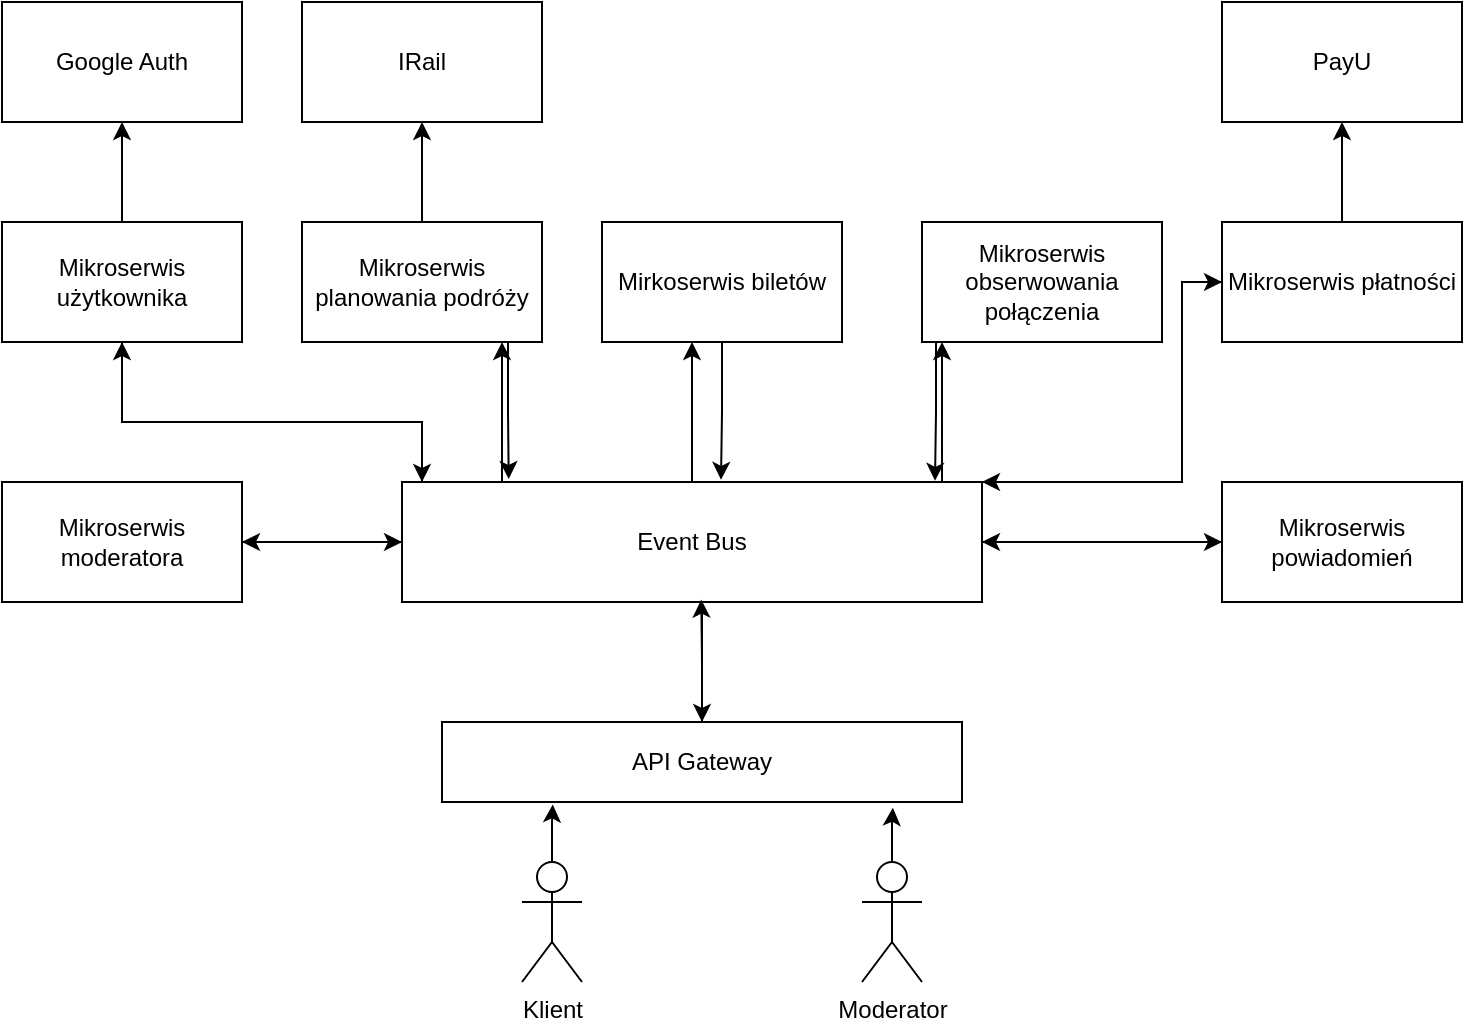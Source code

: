 <mxfile version="24.2.0" type="device">
  <diagram name="Strona-1" id="chwupLY-iqyhIkGndXDU">
    <mxGraphModel dx="1077" dy="588" grid="1" gridSize="10" guides="1" tooltips="1" connect="1" arrows="1" fold="1" page="1" pageScale="1" pageWidth="827" pageHeight="1169" math="0" shadow="0">
      <root>
        <mxCell id="0" />
        <mxCell id="1" parent="0" />
        <mxCell id="S7VWysIYLgOH9C1Hl6aY-20" style="edgeStyle=orthogonalEdgeStyle;rounded=0;orthogonalLoop=1;jettySize=auto;html=1;" edge="1" parent="1" source="S7VWysIYLgOH9C1Hl6aY-1" target="S7VWysIYLgOH9C1Hl6aY-8">
          <mxGeometry relative="1" as="geometry" />
        </mxCell>
        <mxCell id="S7VWysIYLgOH9C1Hl6aY-21" style="edgeStyle=orthogonalEdgeStyle;rounded=0;orthogonalLoop=1;jettySize=auto;html=1;entryX=0;entryY=0.5;entryDx=0;entryDy=0;" edge="1" parent="1" source="S7VWysIYLgOH9C1Hl6aY-1" target="S7VWysIYLgOH9C1Hl6aY-6">
          <mxGeometry relative="1" as="geometry">
            <Array as="points">
              <mxPoint x="650" y="360" />
              <mxPoint x="650" y="260" />
            </Array>
          </mxGeometry>
        </mxCell>
        <mxCell id="S7VWysIYLgOH9C1Hl6aY-23" style="edgeStyle=orthogonalEdgeStyle;rounded=0;orthogonalLoop=1;jettySize=auto;html=1;" edge="1" parent="1" source="S7VWysIYLgOH9C1Hl6aY-1" target="S7VWysIYLgOH9C1Hl6aY-5">
          <mxGeometry relative="1" as="geometry">
            <Array as="points">
              <mxPoint x="530" y="310" />
              <mxPoint x="530" y="310" />
            </Array>
          </mxGeometry>
        </mxCell>
        <mxCell id="S7VWysIYLgOH9C1Hl6aY-24" style="edgeStyle=orthogonalEdgeStyle;rounded=0;orthogonalLoop=1;jettySize=auto;html=1;" edge="1" parent="1" source="S7VWysIYLgOH9C1Hl6aY-1" target="S7VWysIYLgOH9C1Hl6aY-4">
          <mxGeometry relative="1" as="geometry">
            <Array as="points">
              <mxPoint x="405" y="310" />
              <mxPoint x="405" y="310" />
            </Array>
          </mxGeometry>
        </mxCell>
        <mxCell id="S7VWysIYLgOH9C1Hl6aY-25" style="edgeStyle=orthogonalEdgeStyle;rounded=0;orthogonalLoop=1;jettySize=auto;html=1;" edge="1" parent="1" source="S7VWysIYLgOH9C1Hl6aY-1" target="S7VWysIYLgOH9C1Hl6aY-3">
          <mxGeometry relative="1" as="geometry">
            <Array as="points">
              <mxPoint x="310" y="310" />
              <mxPoint x="310" y="310" />
            </Array>
          </mxGeometry>
        </mxCell>
        <mxCell id="S7VWysIYLgOH9C1Hl6aY-26" style="edgeStyle=orthogonalEdgeStyle;rounded=0;orthogonalLoop=1;jettySize=auto;html=1;" edge="1" parent="1" source="S7VWysIYLgOH9C1Hl6aY-1" target="S7VWysIYLgOH9C1Hl6aY-9">
          <mxGeometry relative="1" as="geometry" />
        </mxCell>
        <mxCell id="S7VWysIYLgOH9C1Hl6aY-27" style="edgeStyle=orthogonalEdgeStyle;rounded=0;orthogonalLoop=1;jettySize=auto;html=1;" edge="1" parent="1" source="S7VWysIYLgOH9C1Hl6aY-1" target="S7VWysIYLgOH9C1Hl6aY-2">
          <mxGeometry relative="1" as="geometry">
            <Array as="points">
              <mxPoint x="270" y="330" />
              <mxPoint x="120" y="330" />
            </Array>
          </mxGeometry>
        </mxCell>
        <mxCell id="S7VWysIYLgOH9C1Hl6aY-35" style="edgeStyle=orthogonalEdgeStyle;rounded=0;orthogonalLoop=1;jettySize=auto;html=1;" edge="1" parent="1" source="S7VWysIYLgOH9C1Hl6aY-1" target="S7VWysIYLgOH9C1Hl6aY-34">
          <mxGeometry relative="1" as="geometry">
            <Array as="points">
              <mxPoint x="410" y="440" />
              <mxPoint x="410" y="440" />
            </Array>
          </mxGeometry>
        </mxCell>
        <mxCell id="S7VWysIYLgOH9C1Hl6aY-1" value="Event Bus" style="rounded=0;whiteSpace=wrap;html=1;" vertex="1" parent="1">
          <mxGeometry x="260" y="360" width="290" height="60" as="geometry" />
        </mxCell>
        <mxCell id="S7VWysIYLgOH9C1Hl6aY-13" style="edgeStyle=orthogonalEdgeStyle;rounded=0;orthogonalLoop=1;jettySize=auto;html=1;" edge="1" parent="1" source="S7VWysIYLgOH9C1Hl6aY-2" target="S7VWysIYLgOH9C1Hl6aY-1">
          <mxGeometry relative="1" as="geometry">
            <Array as="points">
              <mxPoint x="120" y="330" />
              <mxPoint x="270" y="330" />
            </Array>
          </mxGeometry>
        </mxCell>
        <mxCell id="S7VWysIYLgOH9C1Hl6aY-30" style="edgeStyle=orthogonalEdgeStyle;rounded=0;orthogonalLoop=1;jettySize=auto;html=1;entryX=0.5;entryY=1;entryDx=0;entryDy=0;" edge="1" parent="1" source="S7VWysIYLgOH9C1Hl6aY-2" target="S7VWysIYLgOH9C1Hl6aY-28">
          <mxGeometry relative="1" as="geometry" />
        </mxCell>
        <mxCell id="S7VWysIYLgOH9C1Hl6aY-2" value="Mikroserwis użytkownika" style="rounded=0;whiteSpace=wrap;html=1;" vertex="1" parent="1">
          <mxGeometry x="60" y="230" width="120" height="60" as="geometry" />
        </mxCell>
        <mxCell id="S7VWysIYLgOH9C1Hl6aY-33" style="edgeStyle=orthogonalEdgeStyle;rounded=0;orthogonalLoop=1;jettySize=auto;html=1;entryX=0.5;entryY=1;entryDx=0;entryDy=0;" edge="1" parent="1" source="S7VWysIYLgOH9C1Hl6aY-3" target="S7VWysIYLgOH9C1Hl6aY-32">
          <mxGeometry relative="1" as="geometry" />
        </mxCell>
        <mxCell id="S7VWysIYLgOH9C1Hl6aY-3" value="Mikroserwis planowania podróży" style="rounded=0;whiteSpace=wrap;html=1;" vertex="1" parent="1">
          <mxGeometry x="210" y="230" width="120" height="60" as="geometry" />
        </mxCell>
        <mxCell id="S7VWysIYLgOH9C1Hl6aY-4" value="Mirkoserwis biletów" style="rounded=0;whiteSpace=wrap;html=1;" vertex="1" parent="1">
          <mxGeometry x="360" y="230" width="120" height="60" as="geometry" />
        </mxCell>
        <mxCell id="S7VWysIYLgOH9C1Hl6aY-5" value="Mikroserwis obserwowania połączenia" style="rounded=0;whiteSpace=wrap;html=1;" vertex="1" parent="1">
          <mxGeometry x="520" y="230" width="120" height="60" as="geometry" />
        </mxCell>
        <mxCell id="S7VWysIYLgOH9C1Hl6aY-18" style="edgeStyle=orthogonalEdgeStyle;rounded=0;orthogonalLoop=1;jettySize=auto;html=1;" edge="1" parent="1" source="S7VWysIYLgOH9C1Hl6aY-6" target="S7VWysIYLgOH9C1Hl6aY-1">
          <mxGeometry relative="1" as="geometry">
            <Array as="points">
              <mxPoint x="650" y="260" />
              <mxPoint x="650" y="360" />
            </Array>
          </mxGeometry>
        </mxCell>
        <mxCell id="S7VWysIYLgOH9C1Hl6aY-31" style="edgeStyle=orthogonalEdgeStyle;rounded=0;orthogonalLoop=1;jettySize=auto;html=1;entryX=0.5;entryY=1;entryDx=0;entryDy=0;" edge="1" parent="1" source="S7VWysIYLgOH9C1Hl6aY-6" target="S7VWysIYLgOH9C1Hl6aY-29">
          <mxGeometry relative="1" as="geometry" />
        </mxCell>
        <mxCell id="S7VWysIYLgOH9C1Hl6aY-6" value="Mikroserwis płatności" style="rounded=0;whiteSpace=wrap;html=1;" vertex="1" parent="1">
          <mxGeometry x="670" y="230" width="120" height="60" as="geometry" />
        </mxCell>
        <mxCell id="S7VWysIYLgOH9C1Hl6aY-19" style="edgeStyle=orthogonalEdgeStyle;rounded=0;orthogonalLoop=1;jettySize=auto;html=1;entryX=1;entryY=0.5;entryDx=0;entryDy=0;" edge="1" parent="1" source="S7VWysIYLgOH9C1Hl6aY-8" target="S7VWysIYLgOH9C1Hl6aY-1">
          <mxGeometry relative="1" as="geometry" />
        </mxCell>
        <mxCell id="S7VWysIYLgOH9C1Hl6aY-8" value="Mikroserwis powiadomień" style="rounded=0;whiteSpace=wrap;html=1;" vertex="1" parent="1">
          <mxGeometry x="670" y="360" width="120" height="60" as="geometry" />
        </mxCell>
        <mxCell id="S7VWysIYLgOH9C1Hl6aY-12" style="edgeStyle=orthogonalEdgeStyle;rounded=0;orthogonalLoop=1;jettySize=auto;html=1;" edge="1" parent="1" source="S7VWysIYLgOH9C1Hl6aY-9" target="S7VWysIYLgOH9C1Hl6aY-1">
          <mxGeometry relative="1" as="geometry" />
        </mxCell>
        <mxCell id="S7VWysIYLgOH9C1Hl6aY-9" value="Mikroserwis moderatora" style="rounded=0;whiteSpace=wrap;html=1;" vertex="1" parent="1">
          <mxGeometry x="60" y="360" width="120" height="60" as="geometry" />
        </mxCell>
        <mxCell id="S7VWysIYLgOH9C1Hl6aY-14" style="edgeStyle=orthogonalEdgeStyle;rounded=0;orthogonalLoop=1;jettySize=auto;html=1;entryX=0.184;entryY=-0.025;entryDx=0;entryDy=0;entryPerimeter=0;" edge="1" parent="1" source="S7VWysIYLgOH9C1Hl6aY-3" target="S7VWysIYLgOH9C1Hl6aY-1">
          <mxGeometry relative="1" as="geometry">
            <Array as="points">
              <mxPoint x="313" y="325" />
              <mxPoint x="313" y="325" />
            </Array>
          </mxGeometry>
        </mxCell>
        <mxCell id="S7VWysIYLgOH9C1Hl6aY-16" style="edgeStyle=orthogonalEdgeStyle;rounded=0;orthogonalLoop=1;jettySize=auto;html=1;entryX=0.55;entryY=-0.018;entryDx=0;entryDy=0;entryPerimeter=0;" edge="1" parent="1" source="S7VWysIYLgOH9C1Hl6aY-4" target="S7VWysIYLgOH9C1Hl6aY-1">
          <mxGeometry relative="1" as="geometry" />
        </mxCell>
        <mxCell id="S7VWysIYLgOH9C1Hl6aY-17" style="edgeStyle=orthogonalEdgeStyle;rounded=0;orthogonalLoop=1;jettySize=auto;html=1;entryX=0.919;entryY=-0.01;entryDx=0;entryDy=0;entryPerimeter=0;" edge="1" parent="1" source="S7VWysIYLgOH9C1Hl6aY-5" target="S7VWysIYLgOH9C1Hl6aY-1">
          <mxGeometry relative="1" as="geometry">
            <Array as="points">
              <mxPoint x="527" y="325" />
              <mxPoint x="527" y="325" />
            </Array>
          </mxGeometry>
        </mxCell>
        <mxCell id="S7VWysIYLgOH9C1Hl6aY-28" value="Google Auth" style="rounded=0;whiteSpace=wrap;html=1;" vertex="1" parent="1">
          <mxGeometry x="60" y="120" width="120" height="60" as="geometry" />
        </mxCell>
        <mxCell id="S7VWysIYLgOH9C1Hl6aY-29" value="PayU" style="rounded=0;whiteSpace=wrap;html=1;" vertex="1" parent="1">
          <mxGeometry x="670" y="120" width="120" height="60" as="geometry" />
        </mxCell>
        <mxCell id="S7VWysIYLgOH9C1Hl6aY-32" value="IRail" style="rounded=0;whiteSpace=wrap;html=1;" vertex="1" parent="1">
          <mxGeometry x="210" y="120" width="120" height="60" as="geometry" />
        </mxCell>
        <mxCell id="S7VWysIYLgOH9C1Hl6aY-34" value="API Gateway" style="rounded=0;whiteSpace=wrap;html=1;" vertex="1" parent="1">
          <mxGeometry x="280" y="480" width="260" height="40" as="geometry" />
        </mxCell>
        <mxCell id="S7VWysIYLgOH9C1Hl6aY-37" style="edgeStyle=orthogonalEdgeStyle;rounded=0;orthogonalLoop=1;jettySize=auto;html=1;entryX=0.516;entryY=0.98;entryDx=0;entryDy=0;entryPerimeter=0;" edge="1" parent="1" source="S7VWysIYLgOH9C1Hl6aY-34" target="S7VWysIYLgOH9C1Hl6aY-1">
          <mxGeometry relative="1" as="geometry" />
        </mxCell>
        <mxCell id="S7VWysIYLgOH9C1Hl6aY-38" value="Klient" style="shape=umlActor;verticalLabelPosition=bottom;verticalAlign=top;html=1;outlineConnect=0;" vertex="1" parent="1">
          <mxGeometry x="320" y="550" width="30" height="60" as="geometry" />
        </mxCell>
        <mxCell id="S7VWysIYLgOH9C1Hl6aY-39" value="Moderator" style="shape=umlActor;verticalLabelPosition=bottom;verticalAlign=top;html=1;outlineConnect=0;" vertex="1" parent="1">
          <mxGeometry x="490" y="550" width="30" height="60" as="geometry" />
        </mxCell>
        <mxCell id="S7VWysIYLgOH9C1Hl6aY-42" style="edgeStyle=orthogonalEdgeStyle;rounded=0;orthogonalLoop=1;jettySize=auto;html=1;entryX=0.867;entryY=1.072;entryDx=0;entryDy=0;entryPerimeter=0;" edge="1" parent="1" source="S7VWysIYLgOH9C1Hl6aY-39" target="S7VWysIYLgOH9C1Hl6aY-34">
          <mxGeometry relative="1" as="geometry" />
        </mxCell>
        <mxCell id="S7VWysIYLgOH9C1Hl6aY-43" style="edgeStyle=orthogonalEdgeStyle;rounded=0;orthogonalLoop=1;jettySize=auto;html=1;entryX=0.213;entryY=1.031;entryDx=0;entryDy=0;entryPerimeter=0;" edge="1" parent="1" source="S7VWysIYLgOH9C1Hl6aY-38" target="S7VWysIYLgOH9C1Hl6aY-34">
          <mxGeometry relative="1" as="geometry" />
        </mxCell>
      </root>
    </mxGraphModel>
  </diagram>
</mxfile>
